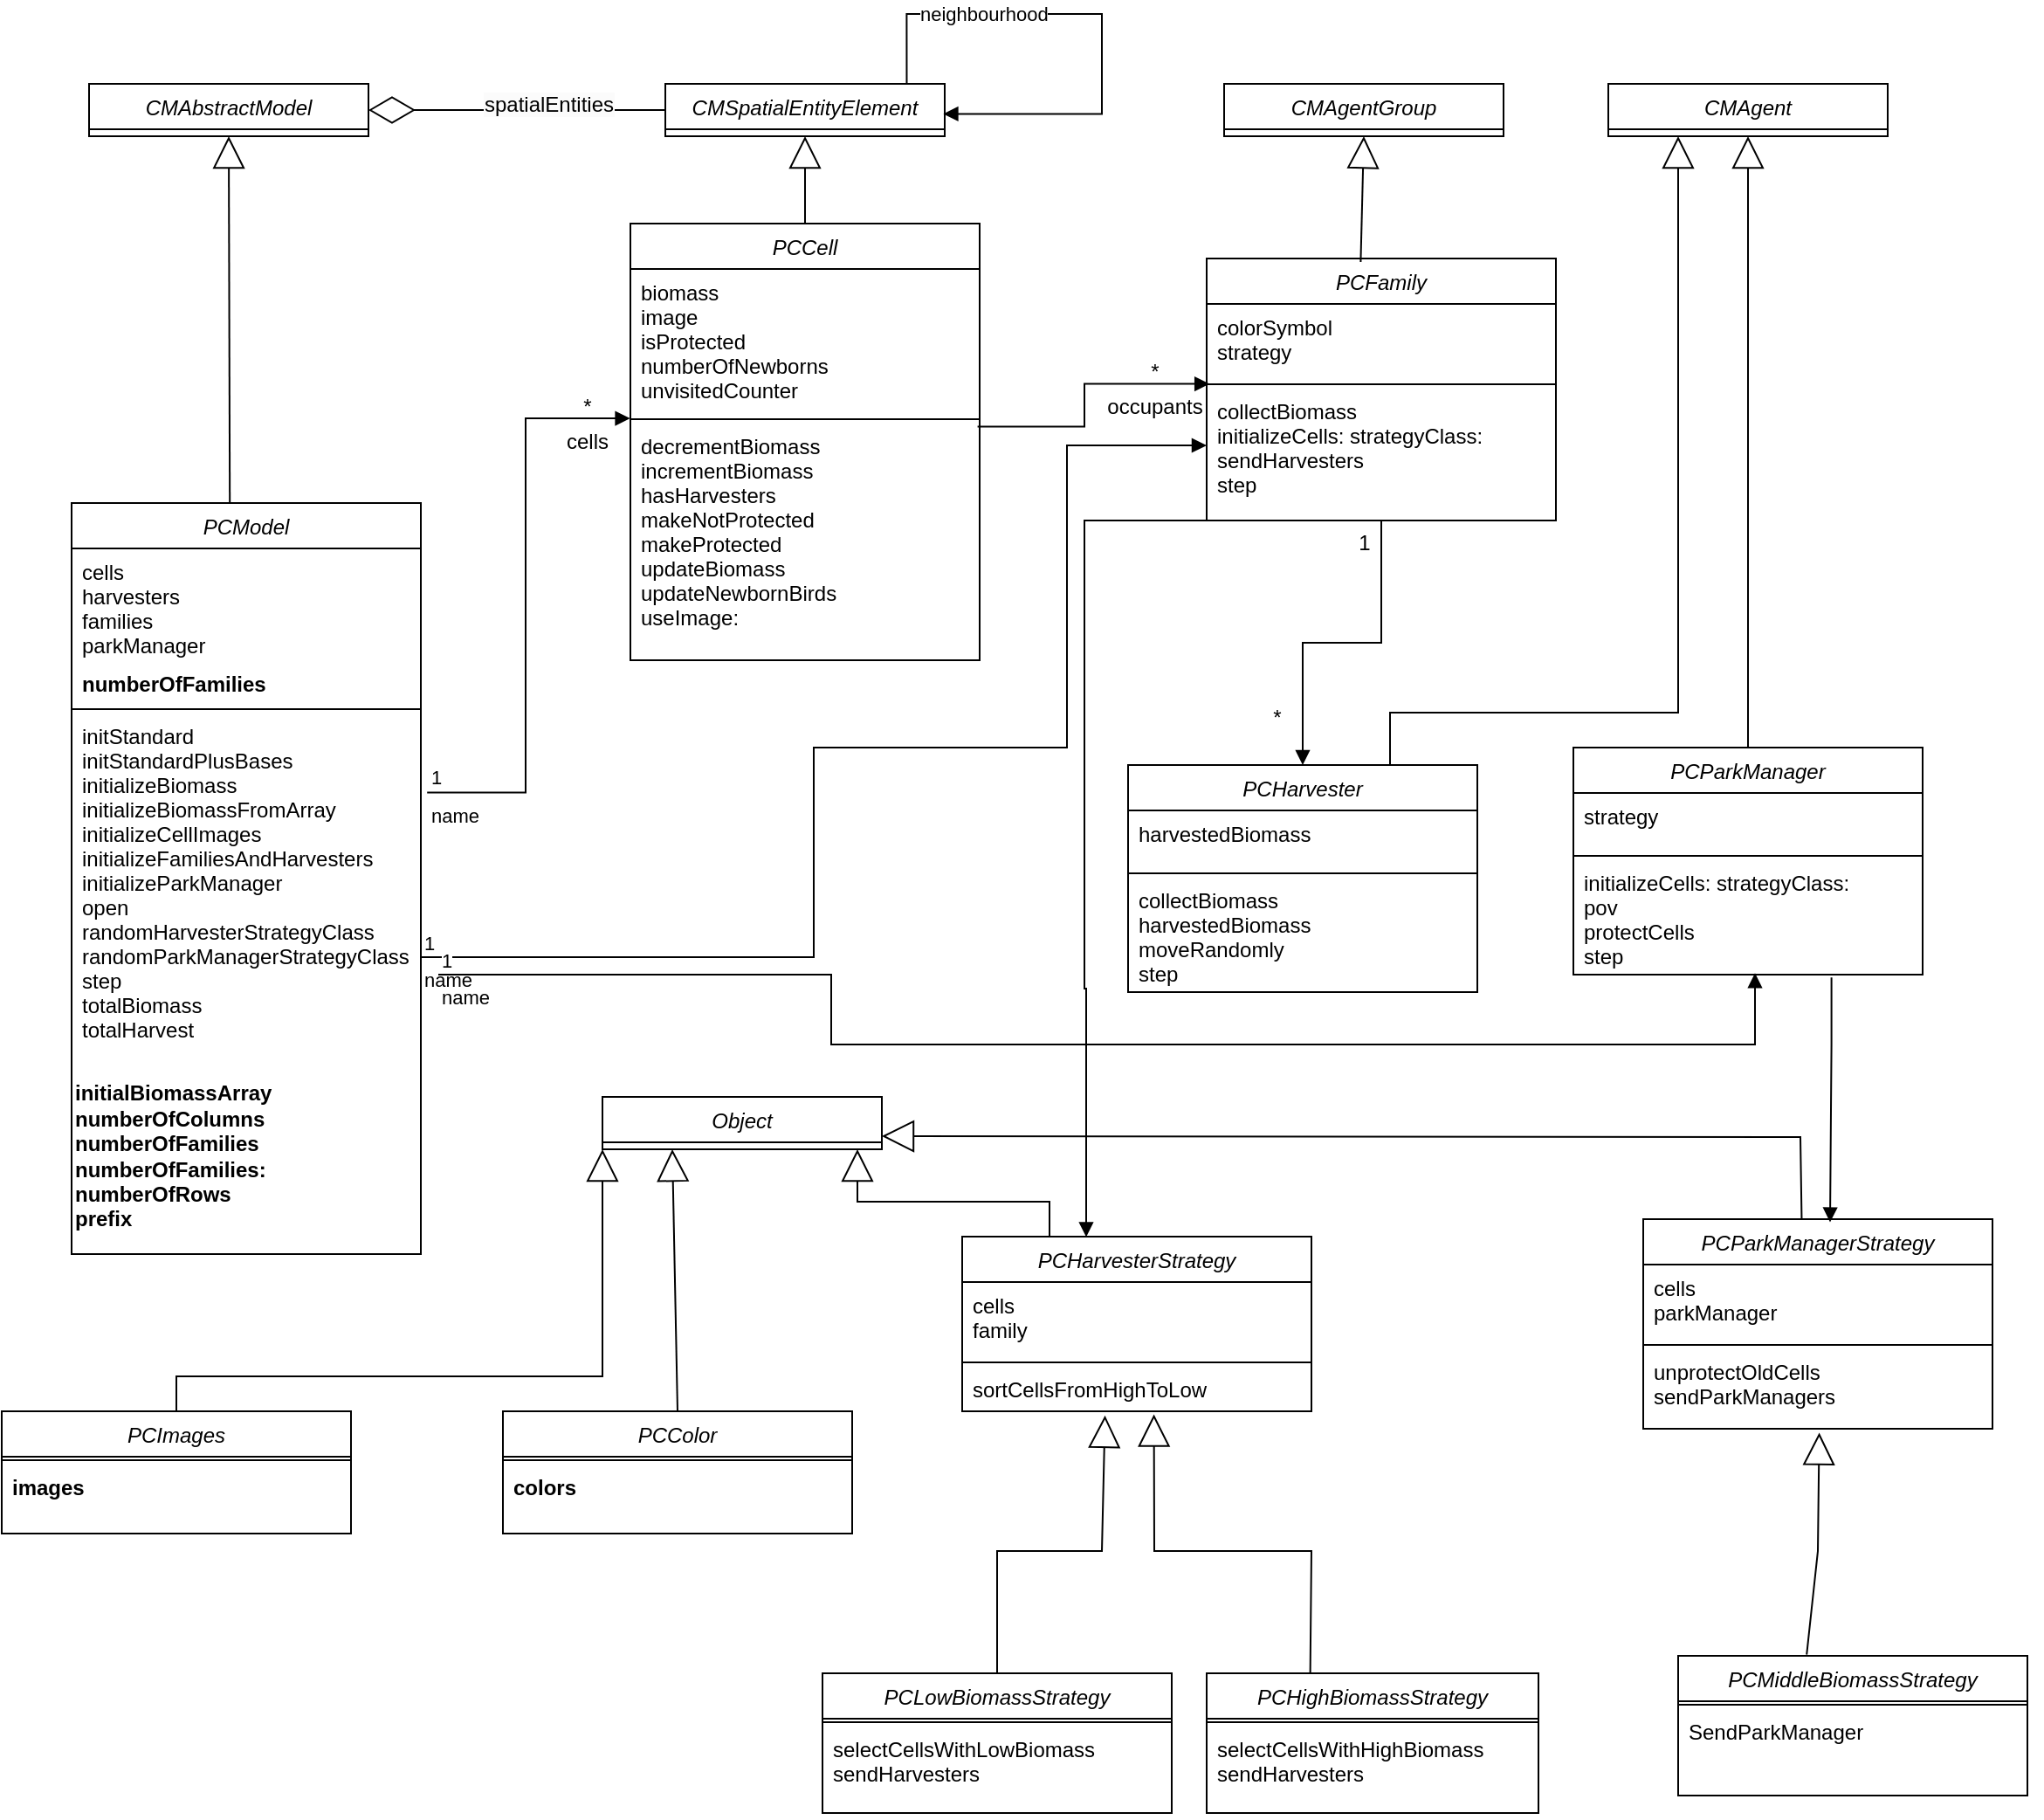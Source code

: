 <mxfile version="26.1.0">
  <diagram id="C5RBs43oDa-KdzZeNtuy" name="Page-1">
    <mxGraphModel dx="1827" dy="1699" grid="1" gridSize="10" guides="1" tooltips="1" connect="1" arrows="1" fold="1" page="1" pageScale="1" pageWidth="827" pageHeight="1169" math="0" shadow="0">
      <root>
        <mxCell id="WIyWlLk6GJQsqaUBKTNV-0" />
        <mxCell id="WIyWlLk6GJQsqaUBKTNV-1" parent="WIyWlLk6GJQsqaUBKTNV-0" />
        <mxCell id="sl-Nsvpe6E0mFz8aH6bG-12" value="PCModel" style="swimlane;fontStyle=2;align=center;verticalAlign=top;childLayout=stackLayout;horizontal=1;startSize=26;horizontalStack=0;resizeParent=1;resizeLast=0;collapsible=1;marginBottom=0;rounded=0;shadow=0;strokeWidth=1;" parent="WIyWlLk6GJQsqaUBKTNV-1" vertex="1">
          <mxGeometry x="-50" y="-320" width="200" height="430" as="geometry">
            <mxRectangle x="230" y="140" width="160" height="26" as="alternateBounds" />
          </mxGeometry>
        </mxCell>
        <mxCell id="sl-Nsvpe6E0mFz8aH6bG-13" value="cells&#xa;harvesters&#xa;families&#xa;parkManager&#xa;" style="text;align=left;verticalAlign=top;spacingLeft=4;spacingRight=4;overflow=hidden;rotatable=0;points=[[0,0.5],[1,0.5]];portConstraint=eastwest;" parent="sl-Nsvpe6E0mFz8aH6bG-12" vertex="1">
          <mxGeometry y="26" width="200" height="64" as="geometry" />
        </mxCell>
        <mxCell id="sl-Nsvpe6E0mFz8aH6bG-14" value="numberOfFamilies" style="text;align=left;verticalAlign=top;spacingLeft=4;spacingRight=4;overflow=hidden;rotatable=0;points=[[0,0.5],[1,0.5]];portConstraint=eastwest;rounded=0;shadow=0;html=0;fontStyle=1" parent="sl-Nsvpe6E0mFz8aH6bG-12" vertex="1">
          <mxGeometry y="90" width="200" height="26" as="geometry" />
        </mxCell>
        <mxCell id="sl-Nsvpe6E0mFz8aH6bG-16" value="" style="line;html=1;strokeWidth=1;align=left;verticalAlign=middle;spacingTop=-1;spacingLeft=3;spacingRight=3;rotatable=0;labelPosition=right;points=[];portConstraint=eastwest;" parent="sl-Nsvpe6E0mFz8aH6bG-12" vertex="1">
          <mxGeometry y="116" width="200" height="4" as="geometry" />
        </mxCell>
        <mxCell id="sl-Nsvpe6E0mFz8aH6bG-17" value="initStandard&#xa;initStandardPlusBases&#xa;initializeBiomass&#xa;initializeBiomassFromArray&#xa;initializeCellImages&#xa;initializeFamiliesAndHarvesters&#xa;initializeParkManager&#xa;open&#xa;randomHarvesterStrategyClass&#xa;randomParkManagerStrategyClass&#xa;step&#xa;totalBiomass&#xa;totalHarvest&#xa;&#xa;" style="text;align=left;verticalAlign=top;spacingLeft=4;spacingRight=4;overflow=hidden;rotatable=0;points=[[0,0.5],[1,0.5]];portConstraint=eastwest;" parent="sl-Nsvpe6E0mFz8aH6bG-12" vertex="1">
          <mxGeometry y="120" width="200" height="190" as="geometry" />
        </mxCell>
        <mxCell id="sl-Nsvpe6E0mFz8aH6bG-27" value="&lt;br&gt;&lt;div&gt;&lt;span style=&quot;text-wrap-mode: nowrap;&quot;&gt;&lt;b&gt;initialBiomassArray&lt;/b&gt;&lt;/span&gt;&lt;/div&gt;&lt;div&gt;&lt;span style=&quot;text-wrap-mode: nowrap;&quot;&gt;&lt;b&gt;numberOfColumns&lt;/b&gt;&lt;/span&gt;&lt;/div&gt;&lt;div&gt;&lt;span style=&quot;text-wrap-mode: nowrap;&quot;&gt;&lt;b&gt;numberOfFamilies&lt;/b&gt;&lt;/span&gt;&lt;/div&gt;&lt;div&gt;&lt;span style=&quot;text-wrap-mode: nowrap;&quot;&gt;&lt;b&gt;numberOfFamilies:&lt;/b&gt;&lt;/span&gt;&lt;/div&gt;&lt;div&gt;&lt;span style=&quot;text-wrap-mode: nowrap;&quot;&gt;&lt;b&gt;numberOfRows&lt;/b&gt;&lt;/span&gt;&lt;/div&gt;&lt;div&gt;&lt;span style=&quot;text-wrap-mode: nowrap;&quot;&gt;&lt;b&gt;prefix&lt;/b&gt;&lt;/span&gt;&lt;/div&gt;" style="text;whiteSpace=wrap;html=1;" parent="sl-Nsvpe6E0mFz8aH6bG-12" vertex="1">
          <mxGeometry y="310" width="200" height="90" as="geometry" />
        </mxCell>
        <mxCell id="sl-Nsvpe6E0mFz8aH6bG-29" style="edgeStyle=orthogonalEdgeStyle;rounded=0;orthogonalLoop=1;jettySize=auto;html=1;exitX=1;exitY=0.5;exitDx=0;exitDy=0;" parent="sl-Nsvpe6E0mFz8aH6bG-12" source="sl-Nsvpe6E0mFz8aH6bG-17" target="sl-Nsvpe6E0mFz8aH6bG-17" edge="1">
          <mxGeometry relative="1" as="geometry" />
        </mxCell>
        <mxCell id="sl-Nsvpe6E0mFz8aH6bG-32" value="" style="endArrow=block;endSize=16;endFill=0;html=1;rounded=0;exitX=0.453;exitY=0;exitDx=0;exitDy=0;exitPerimeter=0;entryX=0.5;entryY=1;entryDx=0;entryDy=0;" parent="WIyWlLk6GJQsqaUBKTNV-1" source="sl-Nsvpe6E0mFz8aH6bG-12" target="sl-Nsvpe6E0mFz8aH6bG-33" edge="1">
          <mxGeometry width="160" relative="1" as="geometry">
            <mxPoint x="10" y="-560" as="sourcePoint" />
            <mxPoint x="40" y="-600" as="targetPoint" />
          </mxGeometry>
        </mxCell>
        <mxCell id="sl-Nsvpe6E0mFz8aH6bG-33" value="CMAbstractModel" style="swimlane;fontStyle=2;align=center;verticalAlign=top;childLayout=stackLayout;horizontal=1;startSize=26;horizontalStack=0;resizeParent=1;resizeLast=0;collapsible=1;marginBottom=0;rounded=0;shadow=0;strokeWidth=1;" parent="WIyWlLk6GJQsqaUBKTNV-1" vertex="1">
          <mxGeometry x="-40" y="-560" width="160" height="30" as="geometry">
            <mxRectangle x="230" y="140" width="160" height="26" as="alternateBounds" />
          </mxGeometry>
        </mxCell>
        <mxCell id="sl-Nsvpe6E0mFz8aH6bG-39" value="CMSpatialEntityElement" style="swimlane;fontStyle=2;align=center;verticalAlign=top;childLayout=stackLayout;horizontal=1;startSize=26;horizontalStack=0;resizeParent=1;resizeLast=0;collapsible=1;marginBottom=0;rounded=0;shadow=0;strokeWidth=1;" parent="WIyWlLk6GJQsqaUBKTNV-1" vertex="1">
          <mxGeometry x="290" y="-560" width="160" height="30" as="geometry">
            <mxRectangle x="230" y="140" width="160" height="26" as="alternateBounds" />
          </mxGeometry>
        </mxCell>
        <mxCell id="sl-Nsvpe6E0mFz8aH6bG-46" value="" style="endArrow=diamondThin;endFill=0;endSize=24;html=1;rounded=0;entryX=1;entryY=0.5;entryDx=0;entryDy=0;exitX=0;exitY=0.5;exitDx=0;exitDy=0;" parent="WIyWlLk6GJQsqaUBKTNV-1" source="sl-Nsvpe6E0mFz8aH6bG-39" target="sl-Nsvpe6E0mFz8aH6bG-33" edge="1">
          <mxGeometry width="160" relative="1" as="geometry">
            <mxPoint x="290" y="-540" as="sourcePoint" />
            <mxPoint x="130" y="-540" as="targetPoint" />
          </mxGeometry>
        </mxCell>
        <mxCell id="sl-Nsvpe6E0mFz8aH6bG-60" value="&lt;span style=&quot;font-size: 12px; background-color: rgb(251, 251, 251);&quot;&gt;spatialEntities&lt;/span&gt;" style="edgeLabel;html=1;align=center;verticalAlign=middle;resizable=0;points=[];" parent="sl-Nsvpe6E0mFz8aH6bG-46" vertex="1" connectable="0">
          <mxGeometry x="-0.205" y="-3" relative="1" as="geometry">
            <mxPoint as="offset" />
          </mxGeometry>
        </mxCell>
        <mxCell id="sl-Nsvpe6E0mFz8aH6bG-49" value="neighbourhood" style="html=1;align=left;spacingLeft=2;endArrow=block;rounded=0;edgeStyle=orthogonalEdgeStyle;curved=0;rounded=0;exitX=0.864;exitY=0.004;exitDx=0;exitDy=0;entryX=0.995;entryY=0.573;entryDx=0;entryDy=0;entryPerimeter=0;exitPerimeter=0;" parent="WIyWlLk6GJQsqaUBKTNV-1" source="sl-Nsvpe6E0mFz8aH6bG-39" target="sl-Nsvpe6E0mFz8aH6bG-39" edge="1">
          <mxGeometry x="-0.709" relative="1" as="geometry">
            <mxPoint x="450.0" y="-562.4" as="sourcePoint" />
            <Array as="points">
              <mxPoint x="428" y="-600" />
              <mxPoint x="540" y="-600" />
              <mxPoint x="540" y="-543" />
            </Array>
            <mxPoint x="460" y="-540" as="targetPoint" />
            <mxPoint as="offset" />
          </mxGeometry>
        </mxCell>
        <mxCell id="sl-Nsvpe6E0mFz8aH6bG-50" value="PCCell" style="swimlane;fontStyle=2;align=center;verticalAlign=top;childLayout=stackLayout;horizontal=1;startSize=26;horizontalStack=0;resizeParent=1;resizeLast=0;collapsible=1;marginBottom=0;rounded=0;shadow=0;strokeWidth=1;" parent="WIyWlLk6GJQsqaUBKTNV-1" vertex="1">
          <mxGeometry x="270" y="-480" width="200" height="250" as="geometry">
            <mxRectangle x="230" y="140" width="160" height="26" as="alternateBounds" />
          </mxGeometry>
        </mxCell>
        <mxCell id="sl-Nsvpe6E0mFz8aH6bG-51" value="biomass&#xa;image&#xa;isProtected&#xa;numberOfNewborns&#xa;unvisitedCounter" style="text;align=left;verticalAlign=top;spacingLeft=4;spacingRight=4;overflow=hidden;rotatable=0;points=[[0,0.5],[1,0.5]];portConstraint=eastwest;" parent="sl-Nsvpe6E0mFz8aH6bG-50" vertex="1">
          <mxGeometry y="26" width="200" height="84" as="geometry" />
        </mxCell>
        <mxCell id="sl-Nsvpe6E0mFz8aH6bG-53" value="" style="line;html=1;strokeWidth=1;align=left;verticalAlign=middle;spacingTop=-1;spacingLeft=3;spacingRight=3;rotatable=0;labelPosition=right;points=[];portConstraint=eastwest;" parent="sl-Nsvpe6E0mFz8aH6bG-50" vertex="1">
          <mxGeometry y="110" width="200" height="4" as="geometry" />
        </mxCell>
        <mxCell id="sl-Nsvpe6E0mFz8aH6bG-54" value="decrementBiomass&#xa;incrementBiomass&#xa;hasHarvesters&#xa;makeNotProtected&#xa;makeProtected&#xa;updateBiomass&#xa;updateNewbornBirds&#xa;useImage:" style="text;align=left;verticalAlign=top;spacingLeft=4;spacingRight=4;overflow=hidden;rotatable=0;points=[[0,0.5],[1,0.5]];portConstraint=eastwest;" parent="sl-Nsvpe6E0mFz8aH6bG-50" vertex="1">
          <mxGeometry y="114" width="200" height="130" as="geometry" />
        </mxCell>
        <mxCell id="sl-Nsvpe6E0mFz8aH6bG-56" style="edgeStyle=orthogonalEdgeStyle;rounded=0;orthogonalLoop=1;jettySize=auto;html=1;exitX=1;exitY=0.5;exitDx=0;exitDy=0;" parent="sl-Nsvpe6E0mFz8aH6bG-50" source="sl-Nsvpe6E0mFz8aH6bG-54" target="sl-Nsvpe6E0mFz8aH6bG-54" edge="1">
          <mxGeometry relative="1" as="geometry" />
        </mxCell>
        <mxCell id="sl-Nsvpe6E0mFz8aH6bG-57" value="" style="endArrow=block;endSize=16;endFill=0;html=1;rounded=0;exitX=0.5;exitY=0;exitDx=0;exitDy=0;entryX=0.5;entryY=1;entryDx=0;entryDy=0;" parent="WIyWlLk6GJQsqaUBKTNV-1" source="sl-Nsvpe6E0mFz8aH6bG-50" target="sl-Nsvpe6E0mFz8aH6bG-39" edge="1">
          <mxGeometry width="160" relative="1" as="geometry">
            <mxPoint x="370.5" y="-482" as="sourcePoint" />
            <mxPoint x="369.5" y="-602" as="targetPoint" />
          </mxGeometry>
        </mxCell>
        <mxCell id="sl-Nsvpe6E0mFz8aH6bG-61" value="name" style="endArrow=block;endFill=1;html=1;edgeStyle=orthogonalEdgeStyle;align=left;verticalAlign=top;rounded=0;exitX=1.018;exitY=0.241;exitDx=0;exitDy=0;exitPerimeter=0;entryX=-0.001;entryY=-0.019;entryDx=0;entryDy=0;entryPerimeter=0;" parent="WIyWlLk6GJQsqaUBKTNV-1" source="sl-Nsvpe6E0mFz8aH6bG-17" target="sl-Nsvpe6E0mFz8aH6bG-54" edge="1">
          <mxGeometry x="-1" relative="1" as="geometry">
            <mxPoint x="170" y="-310" as="sourcePoint" />
            <mxPoint x="330" y="-310" as="targetPoint" />
          </mxGeometry>
        </mxCell>
        <mxCell id="sl-Nsvpe6E0mFz8aH6bG-62" value="1" style="edgeLabel;resizable=0;html=1;align=left;verticalAlign=bottom;" parent="sl-Nsvpe6E0mFz8aH6bG-61" connectable="0" vertex="1">
          <mxGeometry x="-1" relative="1" as="geometry" />
        </mxCell>
        <mxCell id="sl-Nsvpe6E0mFz8aH6bG-64" value="PCColor" style="swimlane;fontStyle=2;align=center;verticalAlign=top;childLayout=stackLayout;horizontal=1;startSize=26;horizontalStack=0;resizeParent=1;resizeLast=0;collapsible=1;marginBottom=0;rounded=0;shadow=0;strokeWidth=1;" parent="WIyWlLk6GJQsqaUBKTNV-1" vertex="1">
          <mxGeometry x="197" y="200" width="200" height="70" as="geometry">
            <mxRectangle x="230" y="140" width="160" height="26" as="alternateBounds" />
          </mxGeometry>
        </mxCell>
        <mxCell id="sl-Nsvpe6E0mFz8aH6bG-66" value="" style="line;html=1;strokeWidth=1;align=left;verticalAlign=middle;spacingTop=-1;spacingLeft=3;spacingRight=3;rotatable=0;labelPosition=right;points=[];portConstraint=eastwest;" parent="sl-Nsvpe6E0mFz8aH6bG-64" vertex="1">
          <mxGeometry y="26" width="200" height="4" as="geometry" />
        </mxCell>
        <mxCell id="sl-Nsvpe6E0mFz8aH6bG-67" value="colors" style="text;align=left;verticalAlign=top;spacingLeft=4;spacingRight=4;overflow=hidden;rotatable=0;points=[[0,0.5],[1,0.5]];portConstraint=eastwest;fontStyle=1" parent="sl-Nsvpe6E0mFz8aH6bG-64" vertex="1">
          <mxGeometry y="30" width="200" height="40" as="geometry" />
        </mxCell>
        <mxCell id="sl-Nsvpe6E0mFz8aH6bG-68" style="edgeStyle=orthogonalEdgeStyle;rounded=0;orthogonalLoop=1;jettySize=auto;html=1;exitX=1;exitY=0.5;exitDx=0;exitDy=0;" parent="sl-Nsvpe6E0mFz8aH6bG-64" source="sl-Nsvpe6E0mFz8aH6bG-67" target="sl-Nsvpe6E0mFz8aH6bG-67" edge="1">
          <mxGeometry relative="1" as="geometry" />
        </mxCell>
        <mxCell id="sl-Nsvpe6E0mFz8aH6bG-72" value="" style="endArrow=block;endSize=16;endFill=0;html=1;rounded=0;exitX=0.5;exitY=0;exitDx=0;exitDy=0;entryX=0.25;entryY=1;entryDx=0;entryDy=0;" parent="WIyWlLk6GJQsqaUBKTNV-1" source="sl-Nsvpe6E0mFz8aH6bG-64" target="xpjb7Xkn2YAt0LGYqi3u-44" edge="1">
          <mxGeometry width="160" relative="1" as="geometry">
            <mxPoint x="297.5" y="200" as="sourcePoint" />
            <mxPoint x="297" y="150.0" as="targetPoint" />
          </mxGeometry>
        </mxCell>
        <mxCell id="xpjb7Xkn2YAt0LGYqi3u-14" value="PCFamily" style="swimlane;fontStyle=2;align=center;verticalAlign=top;childLayout=stackLayout;horizontal=1;startSize=26;horizontalStack=0;resizeParent=1;resizeLast=0;collapsible=1;marginBottom=0;rounded=0;shadow=0;strokeWidth=1;" vertex="1" parent="WIyWlLk6GJQsqaUBKTNV-1">
          <mxGeometry x="600" y="-460" width="200" height="150" as="geometry">
            <mxRectangle x="230" y="140" width="160" height="26" as="alternateBounds" />
          </mxGeometry>
        </mxCell>
        <mxCell id="xpjb7Xkn2YAt0LGYqi3u-15" value="colorSymbol&#xa;strategy&#xa;" style="text;align=left;verticalAlign=top;spacingLeft=4;spacingRight=4;overflow=hidden;rotatable=0;points=[[0,0.5],[1,0.5]];portConstraint=eastwest;" vertex="1" parent="xpjb7Xkn2YAt0LGYqi3u-14">
          <mxGeometry y="26" width="200" height="44" as="geometry" />
        </mxCell>
        <mxCell id="xpjb7Xkn2YAt0LGYqi3u-17" value="" style="line;html=1;strokeWidth=1;align=left;verticalAlign=middle;spacingTop=-1;spacingLeft=3;spacingRight=3;rotatable=0;labelPosition=right;points=[];portConstraint=eastwest;" vertex="1" parent="xpjb7Xkn2YAt0LGYqi3u-14">
          <mxGeometry y="70" width="200" height="4" as="geometry" />
        </mxCell>
        <mxCell id="xpjb7Xkn2YAt0LGYqi3u-18" value="collectBiomass&#xa;initializeCells: strategyClass:&#xa;sendHarvesters&#xa;step" style="text;align=left;verticalAlign=top;spacingLeft=4;spacingRight=4;overflow=hidden;rotatable=0;points=[[0,0.5],[1,0.5]];portConstraint=eastwest;" vertex="1" parent="xpjb7Xkn2YAt0LGYqi3u-14">
          <mxGeometry y="74" width="200" height="66" as="geometry" />
        </mxCell>
        <mxCell id="xpjb7Xkn2YAt0LGYqi3u-20" style="edgeStyle=orthogonalEdgeStyle;rounded=0;orthogonalLoop=1;jettySize=auto;html=1;exitX=1;exitY=0.5;exitDx=0;exitDy=0;" edge="1" parent="xpjb7Xkn2YAt0LGYqi3u-14" source="xpjb7Xkn2YAt0LGYqi3u-18" target="xpjb7Xkn2YAt0LGYqi3u-18">
          <mxGeometry relative="1" as="geometry" />
        </mxCell>
        <mxCell id="xpjb7Xkn2YAt0LGYqi3u-22" value="PCHarvester" style="swimlane;fontStyle=2;align=center;verticalAlign=top;childLayout=stackLayout;horizontal=1;startSize=26;horizontalStack=0;resizeParent=1;resizeLast=0;collapsible=1;marginBottom=0;rounded=0;shadow=0;strokeWidth=1;" vertex="1" parent="WIyWlLk6GJQsqaUBKTNV-1">
          <mxGeometry x="555" y="-170" width="200" height="130" as="geometry">
            <mxRectangle x="230" y="140" width="160" height="26" as="alternateBounds" />
          </mxGeometry>
        </mxCell>
        <mxCell id="xpjb7Xkn2YAt0LGYqi3u-23" value="harvestedBiomass" style="text;align=left;verticalAlign=top;spacingLeft=4;spacingRight=4;overflow=hidden;rotatable=0;points=[[0,0.5],[1,0.5]];portConstraint=eastwest;" vertex="1" parent="xpjb7Xkn2YAt0LGYqi3u-22">
          <mxGeometry y="26" width="200" height="34" as="geometry" />
        </mxCell>
        <mxCell id="xpjb7Xkn2YAt0LGYqi3u-25" value="" style="line;html=1;strokeWidth=1;align=left;verticalAlign=middle;spacingTop=-1;spacingLeft=3;spacingRight=3;rotatable=0;labelPosition=right;points=[];portConstraint=eastwest;" vertex="1" parent="xpjb7Xkn2YAt0LGYqi3u-22">
          <mxGeometry y="60" width="200" height="4" as="geometry" />
        </mxCell>
        <mxCell id="xpjb7Xkn2YAt0LGYqi3u-26" value="collectBiomass&#xa;harvestedBiomass&#xa;moveRandomly&#xa;step" style="text;align=left;verticalAlign=top;spacingLeft=4;spacingRight=4;overflow=hidden;rotatable=0;points=[[0,0.5],[1,0.5]];portConstraint=eastwest;" vertex="1" parent="xpjb7Xkn2YAt0LGYqi3u-22">
          <mxGeometry y="64" width="200" height="66" as="geometry" />
        </mxCell>
        <mxCell id="xpjb7Xkn2YAt0LGYqi3u-28" style="edgeStyle=orthogonalEdgeStyle;rounded=0;orthogonalLoop=1;jettySize=auto;html=1;exitX=1;exitY=0.5;exitDx=0;exitDy=0;" edge="1" parent="xpjb7Xkn2YAt0LGYqi3u-22" source="xpjb7Xkn2YAt0LGYqi3u-26" target="xpjb7Xkn2YAt0LGYqi3u-26">
          <mxGeometry relative="1" as="geometry" />
        </mxCell>
        <mxCell id="xpjb7Xkn2YAt0LGYqi3u-29" value="CMAgentGroup" style="swimlane;fontStyle=2;align=center;verticalAlign=top;childLayout=stackLayout;horizontal=1;startSize=26;horizontalStack=0;resizeParent=1;resizeLast=0;collapsible=1;marginBottom=0;rounded=0;shadow=0;strokeWidth=1;" vertex="1" parent="WIyWlLk6GJQsqaUBKTNV-1">
          <mxGeometry x="610" y="-560" width="160" height="30" as="geometry">
            <mxRectangle x="230" y="140" width="160" height="26" as="alternateBounds" />
          </mxGeometry>
        </mxCell>
        <mxCell id="xpjb7Xkn2YAt0LGYqi3u-30" value="" style="endArrow=block;endSize=16;endFill=0;html=1;rounded=0;exitX=0.441;exitY=0.013;exitDx=0;exitDy=0;entryX=0.5;entryY=1;entryDx=0;entryDy=0;exitPerimeter=0;" edge="1" parent="WIyWlLk6GJQsqaUBKTNV-1" source="xpjb7Xkn2YAt0LGYqi3u-14" target="xpjb7Xkn2YAt0LGYqi3u-29">
          <mxGeometry width="160" relative="1" as="geometry">
            <mxPoint x="380" y="-470" as="sourcePoint" />
            <mxPoint x="380" y="-520" as="targetPoint" />
            <Array as="points" />
          </mxGeometry>
        </mxCell>
        <mxCell id="xpjb7Xkn2YAt0LGYqi3u-31" value="CMAgent" style="swimlane;fontStyle=2;align=center;verticalAlign=top;childLayout=stackLayout;horizontal=1;startSize=26;horizontalStack=0;resizeParent=1;resizeLast=0;collapsible=1;marginBottom=0;rounded=0;shadow=0;strokeWidth=1;" vertex="1" parent="WIyWlLk6GJQsqaUBKTNV-1">
          <mxGeometry x="830" y="-560" width="160" height="30" as="geometry">
            <mxRectangle x="230" y="140" width="160" height="26" as="alternateBounds" />
          </mxGeometry>
        </mxCell>
        <mxCell id="xpjb7Xkn2YAt0LGYqi3u-32" value="" style="endArrow=block;endSize=16;endFill=0;html=1;rounded=0;exitX=0.75;exitY=0;exitDx=0;exitDy=0;entryX=0.25;entryY=1;entryDx=0;entryDy=0;" edge="1" parent="WIyWlLk6GJQsqaUBKTNV-1" target="xpjb7Xkn2YAt0LGYqi3u-31" source="xpjb7Xkn2YAt0LGYqi3u-22">
          <mxGeometry width="160" relative="1" as="geometry">
            <mxPoint x="948" y="-460" as="sourcePoint" />
            <mxPoint x="670" y="-512" as="targetPoint" />
            <Array as="points">
              <mxPoint x="705" y="-200" />
              <mxPoint x="870" y="-200" />
            </Array>
          </mxGeometry>
        </mxCell>
        <mxCell id="xpjb7Xkn2YAt0LGYqi3u-44" value="Object" style="swimlane;fontStyle=2;align=center;verticalAlign=top;childLayout=stackLayout;horizontal=1;startSize=26;horizontalStack=0;resizeParent=1;resizeLast=0;collapsible=1;marginBottom=0;rounded=0;shadow=0;strokeWidth=1;" vertex="1" parent="WIyWlLk6GJQsqaUBKTNV-1">
          <mxGeometry x="254" y="20" width="160" height="30" as="geometry">
            <mxRectangle x="230" y="140" width="160" height="26" as="alternateBounds" />
          </mxGeometry>
        </mxCell>
        <mxCell id="xpjb7Xkn2YAt0LGYqi3u-45" value="" style="endArrow=block;endSize=16;endFill=0;html=1;rounded=0;exitX=0.25;exitY=0;exitDx=0;exitDy=0;" edge="1" parent="WIyWlLk6GJQsqaUBKTNV-1" source="xpjb7Xkn2YAt0LGYqi3u-46">
          <mxGeometry width="160" relative="1" as="geometry">
            <mxPoint x="550" y="105" as="sourcePoint" />
            <mxPoint x="400" y="50" as="targetPoint" />
            <Array as="points">
              <mxPoint x="510" y="80" />
              <mxPoint x="400" y="80" />
            </Array>
          </mxGeometry>
        </mxCell>
        <mxCell id="xpjb7Xkn2YAt0LGYqi3u-46" value="PCHarvesterStrategy" style="swimlane;fontStyle=2;align=center;verticalAlign=top;childLayout=stackLayout;horizontal=1;startSize=26;horizontalStack=0;resizeParent=1;resizeLast=0;collapsible=1;marginBottom=0;rounded=0;shadow=0;strokeWidth=1;" vertex="1" parent="WIyWlLk6GJQsqaUBKTNV-1">
          <mxGeometry x="460" y="100" width="200" height="100" as="geometry">
            <mxRectangle x="230" y="140" width="160" height="26" as="alternateBounds" />
          </mxGeometry>
        </mxCell>
        <mxCell id="xpjb7Xkn2YAt0LGYqi3u-47" value="cells&#xa;family" style="text;align=left;verticalAlign=top;spacingLeft=4;spacingRight=4;overflow=hidden;rotatable=0;points=[[0,0.5],[1,0.5]];portConstraint=eastwest;" vertex="1" parent="xpjb7Xkn2YAt0LGYqi3u-46">
          <mxGeometry y="26" width="200" height="44" as="geometry" />
        </mxCell>
        <mxCell id="xpjb7Xkn2YAt0LGYqi3u-48" value="" style="line;html=1;strokeWidth=1;align=left;verticalAlign=middle;spacingTop=-1;spacingLeft=3;spacingRight=3;rotatable=0;labelPosition=right;points=[];portConstraint=eastwest;" vertex="1" parent="xpjb7Xkn2YAt0LGYqi3u-46">
          <mxGeometry y="70" width="200" height="4" as="geometry" />
        </mxCell>
        <mxCell id="xpjb7Xkn2YAt0LGYqi3u-49" value="sortCellsFromHighToLow" style="text;align=left;verticalAlign=top;spacingLeft=4;spacingRight=4;overflow=hidden;rotatable=0;points=[[0,0.5],[1,0.5]];portConstraint=eastwest;" vertex="1" parent="xpjb7Xkn2YAt0LGYqi3u-46">
          <mxGeometry y="74" width="200" height="26" as="geometry" />
        </mxCell>
        <mxCell id="xpjb7Xkn2YAt0LGYqi3u-50" style="edgeStyle=orthogonalEdgeStyle;rounded=0;orthogonalLoop=1;jettySize=auto;html=1;exitX=1;exitY=0.5;exitDx=0;exitDy=0;" edge="1" parent="xpjb7Xkn2YAt0LGYqi3u-46" source="xpjb7Xkn2YAt0LGYqi3u-49" target="xpjb7Xkn2YAt0LGYqi3u-49">
          <mxGeometry relative="1" as="geometry" />
        </mxCell>
        <mxCell id="xpjb7Xkn2YAt0LGYqi3u-52" value="" style="endArrow=block;endSize=16;endFill=0;html=1;rounded=0;exitX=0.312;exitY=0.044;exitDx=0;exitDy=0;exitPerimeter=0;entryX=0.549;entryY=1.068;entryDx=0;entryDy=0;entryPerimeter=0;" edge="1" parent="WIyWlLk6GJQsqaUBKTNV-1" source="xpjb7Xkn2YAt0LGYqi3u-60" target="xpjb7Xkn2YAt0LGYqi3u-49">
          <mxGeometry width="160" relative="1" as="geometry">
            <mxPoint x="660" y="330" as="sourcePoint" />
            <mxPoint x="570" y="210" as="targetPoint" />
            <Array as="points">
              <mxPoint x="660" y="280" />
              <mxPoint x="570" y="280" />
            </Array>
          </mxGeometry>
        </mxCell>
        <mxCell id="xpjb7Xkn2YAt0LGYqi3u-53" value="" style="endArrow=block;endSize=16;endFill=0;html=1;rounded=0;entryX=0.409;entryY=1.093;entryDx=0;entryDy=0;entryPerimeter=0;exitX=0.5;exitY=0;exitDx=0;exitDy=0;" edge="1" parent="WIyWlLk6GJQsqaUBKTNV-1" source="xpjb7Xkn2YAt0LGYqi3u-55" target="xpjb7Xkn2YAt0LGYqi3u-49">
          <mxGeometry width="160" relative="1" as="geometry">
            <mxPoint x="490" y="350" as="sourcePoint" />
            <mxPoint x="530" y="230" as="targetPoint" />
            <Array as="points">
              <mxPoint x="480" y="280" />
              <mxPoint x="540" y="280" />
            </Array>
          </mxGeometry>
        </mxCell>
        <mxCell id="xpjb7Xkn2YAt0LGYqi3u-55" value="PCLowBiomassStrategy" style="swimlane;fontStyle=2;align=center;verticalAlign=top;childLayout=stackLayout;horizontal=1;startSize=26;horizontalStack=0;resizeParent=1;resizeLast=0;collapsible=1;marginBottom=0;rounded=0;shadow=0;strokeWidth=1;" vertex="1" parent="WIyWlLk6GJQsqaUBKTNV-1">
          <mxGeometry x="380" y="350" width="200" height="80" as="geometry">
            <mxRectangle x="230" y="140" width="160" height="26" as="alternateBounds" />
          </mxGeometry>
        </mxCell>
        <mxCell id="xpjb7Xkn2YAt0LGYqi3u-57" value="" style="line;html=1;strokeWidth=1;align=left;verticalAlign=middle;spacingTop=-1;spacingLeft=3;spacingRight=3;rotatable=0;labelPosition=right;points=[];portConstraint=eastwest;" vertex="1" parent="xpjb7Xkn2YAt0LGYqi3u-55">
          <mxGeometry y="26" width="200" height="4" as="geometry" />
        </mxCell>
        <mxCell id="xpjb7Xkn2YAt0LGYqi3u-58" value="selectCellsWithLowBiomass&#xa;sendHarvesters" style="text;align=left;verticalAlign=top;spacingLeft=4;spacingRight=4;overflow=hidden;rotatable=0;points=[[0,0.5],[1,0.5]];portConstraint=eastwest;" vertex="1" parent="xpjb7Xkn2YAt0LGYqi3u-55">
          <mxGeometry y="30" width="200" height="50" as="geometry" />
        </mxCell>
        <mxCell id="xpjb7Xkn2YAt0LGYqi3u-59" style="edgeStyle=orthogonalEdgeStyle;rounded=0;orthogonalLoop=1;jettySize=auto;html=1;exitX=1;exitY=0.5;exitDx=0;exitDy=0;" edge="1" parent="xpjb7Xkn2YAt0LGYqi3u-55" source="xpjb7Xkn2YAt0LGYqi3u-58" target="xpjb7Xkn2YAt0LGYqi3u-58">
          <mxGeometry relative="1" as="geometry" />
        </mxCell>
        <mxCell id="xpjb7Xkn2YAt0LGYqi3u-60" value="PCHighBiomassStrategy" style="swimlane;fontStyle=2;align=center;verticalAlign=top;childLayout=stackLayout;horizontal=1;startSize=26;horizontalStack=0;resizeParent=1;resizeLast=0;collapsible=1;marginBottom=0;rounded=0;shadow=0;strokeWidth=1;" vertex="1" parent="WIyWlLk6GJQsqaUBKTNV-1">
          <mxGeometry x="600" y="350" width="190" height="80" as="geometry">
            <mxRectangle x="230" y="140" width="160" height="26" as="alternateBounds" />
          </mxGeometry>
        </mxCell>
        <mxCell id="xpjb7Xkn2YAt0LGYqi3u-62" value="" style="line;html=1;strokeWidth=1;align=left;verticalAlign=middle;spacingTop=-1;spacingLeft=3;spacingRight=3;rotatable=0;labelPosition=right;points=[];portConstraint=eastwest;" vertex="1" parent="xpjb7Xkn2YAt0LGYqi3u-60">
          <mxGeometry y="26" width="190" height="4" as="geometry" />
        </mxCell>
        <mxCell id="xpjb7Xkn2YAt0LGYqi3u-63" value="selectCellsWithHighBiomass&#xa;sendHarvesters" style="text;align=left;verticalAlign=top;spacingLeft=4;spacingRight=4;overflow=hidden;rotatable=0;points=[[0,0.5],[1,0.5]];portConstraint=eastwest;" vertex="1" parent="xpjb7Xkn2YAt0LGYqi3u-60">
          <mxGeometry y="30" width="190" height="40" as="geometry" />
        </mxCell>
        <mxCell id="xpjb7Xkn2YAt0LGYqi3u-64" style="edgeStyle=orthogonalEdgeStyle;rounded=0;orthogonalLoop=1;jettySize=auto;html=1;exitX=1;exitY=0.5;exitDx=0;exitDy=0;" edge="1" parent="xpjb7Xkn2YAt0LGYqi3u-60" source="xpjb7Xkn2YAt0LGYqi3u-63" target="xpjb7Xkn2YAt0LGYqi3u-63">
          <mxGeometry relative="1" as="geometry" />
        </mxCell>
        <mxCell id="xpjb7Xkn2YAt0LGYqi3u-70" value="PCImages" style="swimlane;fontStyle=2;align=center;verticalAlign=top;childLayout=stackLayout;horizontal=1;startSize=26;horizontalStack=0;resizeParent=1;resizeLast=0;collapsible=1;marginBottom=0;rounded=0;shadow=0;strokeWidth=1;" vertex="1" parent="WIyWlLk6GJQsqaUBKTNV-1">
          <mxGeometry x="-90" y="200" width="200" height="70" as="geometry">
            <mxRectangle x="230" y="140" width="160" height="26" as="alternateBounds" />
          </mxGeometry>
        </mxCell>
        <mxCell id="xpjb7Xkn2YAt0LGYqi3u-71" value="" style="line;html=1;strokeWidth=1;align=left;verticalAlign=middle;spacingTop=-1;spacingLeft=3;spacingRight=3;rotatable=0;labelPosition=right;points=[];portConstraint=eastwest;" vertex="1" parent="xpjb7Xkn2YAt0LGYqi3u-70">
          <mxGeometry y="26" width="200" height="4" as="geometry" />
        </mxCell>
        <mxCell id="xpjb7Xkn2YAt0LGYqi3u-73" style="edgeStyle=orthogonalEdgeStyle;rounded=0;orthogonalLoop=1;jettySize=auto;html=1;exitX=1;exitY=0.5;exitDx=0;exitDy=0;" edge="1" parent="xpjb7Xkn2YAt0LGYqi3u-70">
          <mxGeometry relative="1" as="geometry">
            <mxPoint x="200" y="85.0" as="sourcePoint" />
            <mxPoint x="200" y="85.0" as="targetPoint" />
          </mxGeometry>
        </mxCell>
        <mxCell id="xpjb7Xkn2YAt0LGYqi3u-112" value="images&#xa;" style="text;align=left;verticalAlign=top;spacingLeft=4;spacingRight=4;overflow=hidden;rotatable=0;points=[[0,0.5],[1,0.5]];portConstraint=eastwest;fontStyle=1" vertex="1" parent="xpjb7Xkn2YAt0LGYqi3u-70">
          <mxGeometry y="30" width="200" height="30" as="geometry" />
        </mxCell>
        <mxCell id="xpjb7Xkn2YAt0LGYqi3u-83" value="PCParkManager" style="swimlane;fontStyle=2;align=center;verticalAlign=top;childLayout=stackLayout;horizontal=1;startSize=26;horizontalStack=0;resizeParent=1;resizeLast=0;collapsible=1;marginBottom=0;rounded=0;shadow=0;strokeWidth=1;" vertex="1" parent="WIyWlLk6GJQsqaUBKTNV-1">
          <mxGeometry x="810" y="-180" width="200" height="130" as="geometry">
            <mxRectangle x="230" y="140" width="160" height="26" as="alternateBounds" />
          </mxGeometry>
        </mxCell>
        <mxCell id="xpjb7Xkn2YAt0LGYqi3u-84" value="strategy" style="text;align=left;verticalAlign=top;spacingLeft=4;spacingRight=4;overflow=hidden;rotatable=0;points=[[0,0.5],[1,0.5]];portConstraint=eastwest;" vertex="1" parent="xpjb7Xkn2YAt0LGYqi3u-83">
          <mxGeometry y="26" width="200" height="34" as="geometry" />
        </mxCell>
        <mxCell id="xpjb7Xkn2YAt0LGYqi3u-85" value="" style="line;html=1;strokeWidth=1;align=left;verticalAlign=middle;spacingTop=-1;spacingLeft=3;spacingRight=3;rotatable=0;labelPosition=right;points=[];portConstraint=eastwest;" vertex="1" parent="xpjb7Xkn2YAt0LGYqi3u-83">
          <mxGeometry y="60" width="200" height="4" as="geometry" />
        </mxCell>
        <mxCell id="xpjb7Xkn2YAt0LGYqi3u-86" value="initializeCells: strategyClass:&#xa;pov&#xa;protectCells&#xa;step" style="text;align=left;verticalAlign=top;spacingLeft=4;spacingRight=4;overflow=hidden;rotatable=0;points=[[0,0.5],[1,0.5]];portConstraint=eastwest;" vertex="1" parent="xpjb7Xkn2YAt0LGYqi3u-83">
          <mxGeometry y="64" width="200" height="66" as="geometry" />
        </mxCell>
        <mxCell id="xpjb7Xkn2YAt0LGYqi3u-87" style="edgeStyle=orthogonalEdgeStyle;rounded=0;orthogonalLoop=1;jettySize=auto;html=1;exitX=1;exitY=0.5;exitDx=0;exitDy=0;" edge="1" parent="xpjb7Xkn2YAt0LGYqi3u-83" source="xpjb7Xkn2YAt0LGYqi3u-86" target="xpjb7Xkn2YAt0LGYqi3u-86">
          <mxGeometry relative="1" as="geometry" />
        </mxCell>
        <mxCell id="xpjb7Xkn2YAt0LGYqi3u-89" value="" style="endArrow=block;endSize=16;endFill=0;html=1;rounded=0;exitX=0.5;exitY=0;exitDx=0;exitDy=0;entryX=0.5;entryY=1;entryDx=0;entryDy=0;" edge="1" parent="WIyWlLk6GJQsqaUBKTNV-1" target="xpjb7Xkn2YAt0LGYqi3u-31" source="xpjb7Xkn2YAt0LGYqi3u-83">
          <mxGeometry width="160" relative="1" as="geometry">
            <mxPoint x="908" y="-178" as="sourcePoint" />
            <mxPoint x="910" y="-240.0" as="targetPoint" />
            <Array as="points" />
          </mxGeometry>
        </mxCell>
        <mxCell id="xpjb7Xkn2YAt0LGYqi3u-99" value="" style="endArrow=block;endSize=16;endFill=0;html=1;rounded=0;exitX=0.454;exitY=0.036;exitDx=0;exitDy=0;exitPerimeter=0;entryX=1;entryY=0.75;entryDx=0;entryDy=0;" edge="1" parent="WIyWlLk6GJQsqaUBKTNV-1" source="xpjb7Xkn2YAt0LGYqi3u-100" target="xpjb7Xkn2YAt0LGYqi3u-44">
          <mxGeometry width="160" relative="1" as="geometry">
            <mxPoint x="940" y="95" as="sourcePoint" />
            <mxPoint x="940.151" y="30" as="targetPoint" />
            <Array as="points">
              <mxPoint x="940" y="43" />
            </Array>
          </mxGeometry>
        </mxCell>
        <mxCell id="xpjb7Xkn2YAt0LGYqi3u-100" value="PCParkManagerStrategy" style="swimlane;fontStyle=2;align=center;verticalAlign=top;childLayout=stackLayout;horizontal=1;startSize=26;horizontalStack=0;resizeParent=1;resizeLast=0;collapsible=1;marginBottom=0;rounded=0;shadow=0;strokeWidth=1;" vertex="1" parent="WIyWlLk6GJQsqaUBKTNV-1">
          <mxGeometry x="850" y="90" width="200" height="120" as="geometry">
            <mxRectangle x="230" y="140" width="160" height="26" as="alternateBounds" />
          </mxGeometry>
        </mxCell>
        <mxCell id="xpjb7Xkn2YAt0LGYqi3u-101" value="cells&#xa;parkManager" style="text;align=left;verticalAlign=top;spacingLeft=4;spacingRight=4;overflow=hidden;rotatable=0;points=[[0,0.5],[1,0.5]];portConstraint=eastwest;" vertex="1" parent="xpjb7Xkn2YAt0LGYqi3u-100">
          <mxGeometry y="26" width="200" height="44" as="geometry" />
        </mxCell>
        <mxCell id="xpjb7Xkn2YAt0LGYqi3u-102" value="" style="line;html=1;strokeWidth=1;align=left;verticalAlign=middle;spacingTop=-1;spacingLeft=3;spacingRight=3;rotatable=0;labelPosition=right;points=[];portConstraint=eastwest;" vertex="1" parent="xpjb7Xkn2YAt0LGYqi3u-100">
          <mxGeometry y="70" width="200" height="4" as="geometry" />
        </mxCell>
        <mxCell id="xpjb7Xkn2YAt0LGYqi3u-103" value="unprotectOldCells&#xa;sendParkManagers" style="text;align=left;verticalAlign=top;spacingLeft=4;spacingRight=4;overflow=hidden;rotatable=0;points=[[0,0.5],[1,0.5]];portConstraint=eastwest;" vertex="1" parent="xpjb7Xkn2YAt0LGYqi3u-100">
          <mxGeometry y="74" width="200" height="46" as="geometry" />
        </mxCell>
        <mxCell id="xpjb7Xkn2YAt0LGYqi3u-104" style="edgeStyle=orthogonalEdgeStyle;rounded=0;orthogonalLoop=1;jettySize=auto;html=1;exitX=1;exitY=0.5;exitDx=0;exitDy=0;" edge="1" parent="xpjb7Xkn2YAt0LGYqi3u-100" source="xpjb7Xkn2YAt0LGYqi3u-103" target="xpjb7Xkn2YAt0LGYqi3u-103">
          <mxGeometry relative="1" as="geometry" />
        </mxCell>
        <mxCell id="xpjb7Xkn2YAt0LGYqi3u-105" value="" style="endArrow=block;endSize=16;endFill=0;html=1;rounded=0;entryX=0.504;entryY=1.049;entryDx=0;entryDy=0;entryPerimeter=0;exitX=0.368;exitY=-0.009;exitDx=0;exitDy=0;exitPerimeter=0;" edge="1" parent="WIyWlLk6GJQsqaUBKTNV-1" source="xpjb7Xkn2YAt0LGYqi3u-106" target="xpjb7Xkn2YAt0LGYqi3u-103">
          <mxGeometry width="160" relative="1" as="geometry">
            <mxPoint x="880" y="340" as="sourcePoint" />
            <mxPoint x="920" y="220" as="targetPoint" />
            <Array as="points">
              <mxPoint x="950" y="280" />
            </Array>
          </mxGeometry>
        </mxCell>
        <mxCell id="xpjb7Xkn2YAt0LGYqi3u-106" value="PCMiddleBiomassStrategy" style="swimlane;fontStyle=2;align=center;verticalAlign=top;childLayout=stackLayout;horizontal=1;startSize=26;horizontalStack=0;resizeParent=1;resizeLast=0;collapsible=1;marginBottom=0;rounded=0;shadow=0;strokeWidth=1;" vertex="1" parent="WIyWlLk6GJQsqaUBKTNV-1">
          <mxGeometry x="870" y="340" width="200" height="80" as="geometry">
            <mxRectangle x="230" y="140" width="160" height="26" as="alternateBounds" />
          </mxGeometry>
        </mxCell>
        <mxCell id="xpjb7Xkn2YAt0LGYqi3u-107" value="" style="line;html=1;strokeWidth=1;align=left;verticalAlign=middle;spacingTop=-1;spacingLeft=3;spacingRight=3;rotatable=0;labelPosition=right;points=[];portConstraint=eastwest;" vertex="1" parent="xpjb7Xkn2YAt0LGYqi3u-106">
          <mxGeometry y="26" width="200" height="4" as="geometry" />
        </mxCell>
        <mxCell id="xpjb7Xkn2YAt0LGYqi3u-108" value="SendParkManager" style="text;align=left;verticalAlign=top;spacingLeft=4;spacingRight=4;overflow=hidden;rotatable=0;points=[[0,0.5],[1,0.5]];portConstraint=eastwest;" vertex="1" parent="xpjb7Xkn2YAt0LGYqi3u-106">
          <mxGeometry y="30" width="200" height="40" as="geometry" />
        </mxCell>
        <mxCell id="xpjb7Xkn2YAt0LGYqi3u-109" style="edgeStyle=orthogonalEdgeStyle;rounded=0;orthogonalLoop=1;jettySize=auto;html=1;exitX=1;exitY=0.5;exitDx=0;exitDy=0;" edge="1" parent="xpjb7Xkn2YAt0LGYqi3u-106" source="xpjb7Xkn2YAt0LGYqi3u-108" target="xpjb7Xkn2YAt0LGYqi3u-108">
          <mxGeometry relative="1" as="geometry" />
        </mxCell>
        <mxCell id="xpjb7Xkn2YAt0LGYqi3u-111" value="" style="endArrow=block;endSize=16;endFill=0;html=1;rounded=0;exitX=0.5;exitY=0;exitDx=0;exitDy=0;entryX=0;entryY=1;entryDx=0;entryDy=0;" edge="1" parent="WIyWlLk6GJQsqaUBKTNV-1" source="xpjb7Xkn2YAt0LGYqi3u-70" target="xpjb7Xkn2YAt0LGYqi3u-44">
          <mxGeometry width="160" relative="1" as="geometry">
            <mxPoint x="307" y="210" as="sourcePoint" />
            <mxPoint x="257" y="150.0" as="targetPoint" />
            <Array as="points">
              <mxPoint x="10" y="180" />
              <mxPoint x="180" y="180" />
              <mxPoint x="254" y="180" />
            </Array>
          </mxGeometry>
        </mxCell>
        <mxCell id="xpjb7Xkn2YAt0LGYqi3u-114" value="cells" style="text;html=1;align=center;verticalAlign=middle;resizable=0;points=[];autosize=1;strokeColor=none;fillColor=none;" vertex="1" parent="WIyWlLk6GJQsqaUBKTNV-1">
          <mxGeometry x="220" y="-370" width="50" height="30" as="geometry" />
        </mxCell>
        <mxCell id="xpjb7Xkn2YAt0LGYqi3u-119" value="*" style="text;html=1;align=center;verticalAlign=middle;resizable=0;points=[];autosize=1;strokeColor=none;fillColor=none;" vertex="1" parent="WIyWlLk6GJQsqaUBKTNV-1">
          <mxGeometry x="230" y="-390" width="30" height="30" as="geometry" />
        </mxCell>
        <mxCell id="xpjb7Xkn2YAt0LGYqi3u-120" value="" style="endArrow=block;endFill=1;html=1;edgeStyle=orthogonalEdgeStyle;align=left;verticalAlign=top;rounded=0;exitX=0.994;exitY=0.017;exitDx=0;exitDy=0;exitPerimeter=0;entryX=0.008;entryY=-0.034;entryDx=0;entryDy=0;entryPerimeter=0;" edge="1" parent="WIyWlLk6GJQsqaUBKTNV-1" source="sl-Nsvpe6E0mFz8aH6bG-54" target="xpjb7Xkn2YAt0LGYqi3u-18">
          <mxGeometry x="-1" relative="1" as="geometry">
            <mxPoint x="500" y="-350" as="sourcePoint" />
            <mxPoint x="570" y="-390" as="targetPoint" />
            <Array as="points">
              <mxPoint x="530" y="-364" />
              <mxPoint x="530" y="-388" />
            </Array>
          </mxGeometry>
        </mxCell>
        <mxCell id="xpjb7Xkn2YAt0LGYqi3u-122" value="*" style="text;html=1;align=center;verticalAlign=middle;resizable=0;points=[];autosize=1;strokeColor=none;fillColor=none;" vertex="1" parent="WIyWlLk6GJQsqaUBKTNV-1">
          <mxGeometry x="555" y="-410" width="30" height="30" as="geometry" />
        </mxCell>
        <mxCell id="xpjb7Xkn2YAt0LGYqi3u-123" value="occupants" style="text;html=1;align=center;verticalAlign=middle;resizable=0;points=[];autosize=1;strokeColor=none;fillColor=none;" vertex="1" parent="WIyWlLk6GJQsqaUBKTNV-1">
          <mxGeometry x="530" y="-390" width="80" height="30" as="geometry" />
        </mxCell>
        <mxCell id="xpjb7Xkn2YAt0LGYqi3u-124" value="name" style="endArrow=block;endFill=1;html=1;edgeStyle=orthogonalEdgeStyle;align=left;verticalAlign=top;rounded=0;entryX=0;entryY=0.5;entryDx=0;entryDy=0;" edge="1" parent="WIyWlLk6GJQsqaUBKTNV-1" target="xpjb7Xkn2YAt0LGYqi3u-18">
          <mxGeometry x="-1" relative="1" as="geometry">
            <mxPoint x="150" y="-60" as="sourcePoint" />
            <mxPoint x="550" y="-220" as="targetPoint" />
            <Array as="points">
              <mxPoint x="150" y="-60" />
              <mxPoint x="375" y="-60" />
              <mxPoint x="375" y="-180" />
              <mxPoint x="520" y="-180" />
              <mxPoint x="520" y="-353" />
            </Array>
          </mxGeometry>
        </mxCell>
        <mxCell id="xpjb7Xkn2YAt0LGYqi3u-125" value="1" style="edgeLabel;resizable=0;html=1;align=left;verticalAlign=bottom;" connectable="0" vertex="1" parent="xpjb7Xkn2YAt0LGYqi3u-124">
          <mxGeometry x="-1" relative="1" as="geometry" />
        </mxCell>
        <mxCell id="xpjb7Xkn2YAt0LGYqi3u-126" value="" style="endArrow=block;endFill=1;html=1;edgeStyle=orthogonalEdgeStyle;align=left;verticalAlign=top;rounded=0;exitX=0.5;exitY=1;exitDx=0;exitDy=0;entryX=0.5;entryY=0;entryDx=0;entryDy=0;" edge="1" parent="WIyWlLk6GJQsqaUBKTNV-1" source="xpjb7Xkn2YAt0LGYqi3u-14" target="xpjb7Xkn2YAt0LGYqi3u-22">
          <mxGeometry x="-1" relative="1" as="geometry">
            <mxPoint x="820" y="-240" as="sourcePoint" />
            <mxPoint x="660" y="-240" as="targetPoint" />
          </mxGeometry>
        </mxCell>
        <mxCell id="xpjb7Xkn2YAt0LGYqi3u-128" value="*" style="text;html=1;align=center;verticalAlign=middle;resizable=0;points=[];autosize=1;strokeColor=none;fillColor=none;" vertex="1" parent="WIyWlLk6GJQsqaUBKTNV-1">
          <mxGeometry x="625" y="-212" width="30" height="30" as="geometry" />
        </mxCell>
        <mxCell id="xpjb7Xkn2YAt0LGYqi3u-129" value="1" style="text;html=1;align=center;verticalAlign=middle;resizable=0;points=[];autosize=1;strokeColor=none;fillColor=none;" vertex="1" parent="WIyWlLk6GJQsqaUBKTNV-1">
          <mxGeometry x="675" y="-312" width="30" height="30" as="geometry" />
        </mxCell>
        <mxCell id="xpjb7Xkn2YAt0LGYqi3u-130" value="name" style="endArrow=block;endFill=1;html=1;edgeStyle=orthogonalEdgeStyle;align=left;verticalAlign=top;rounded=0;entryX=0.52;entryY=0.986;entryDx=0;entryDy=0;entryPerimeter=0;" edge="1" parent="WIyWlLk6GJQsqaUBKTNV-1" target="xpjb7Xkn2YAt0LGYqi3u-86">
          <mxGeometry x="-1" relative="1" as="geometry">
            <mxPoint x="160" y="-50" as="sourcePoint" />
            <mxPoint x="920" y="-30" as="targetPoint" />
            <Array as="points">
              <mxPoint x="385" y="-50" />
              <mxPoint x="385" y="-10" />
              <mxPoint x="914" y="-10" />
            </Array>
          </mxGeometry>
        </mxCell>
        <mxCell id="xpjb7Xkn2YAt0LGYqi3u-131" value="1" style="edgeLabel;resizable=0;html=1;align=left;verticalAlign=bottom;" connectable="0" vertex="1" parent="xpjb7Xkn2YAt0LGYqi3u-130">
          <mxGeometry x="-1" relative="1" as="geometry" />
        </mxCell>
        <mxCell id="xpjb7Xkn2YAt0LGYqi3u-132" value="" style="endArrow=block;endFill=1;html=1;edgeStyle=orthogonalEdgeStyle;align=left;verticalAlign=top;rounded=0;exitX=0.739;exitY=1.025;exitDx=0;exitDy=0;exitPerimeter=0;entryX=0.535;entryY=0.015;entryDx=0;entryDy=0;entryPerimeter=0;" edge="1" parent="WIyWlLk6GJQsqaUBKTNV-1" source="xpjb7Xkn2YAt0LGYqi3u-86" target="xpjb7Xkn2YAt0LGYqi3u-100">
          <mxGeometry x="-1" relative="1" as="geometry">
            <mxPoint x="950" y="-37" as="sourcePoint" />
            <mxPoint x="850" y="20" as="targetPoint" />
            <Array as="points">
              <mxPoint x="958" y="-10" />
              <mxPoint x="957" y="-10" />
            </Array>
          </mxGeometry>
        </mxCell>
        <mxCell id="xpjb7Xkn2YAt0LGYqi3u-134" value="" style="endArrow=block;endFill=1;html=1;edgeStyle=orthogonalEdgeStyle;align=left;verticalAlign=top;rounded=0;entryX=0.355;entryY=0.002;entryDx=0;entryDy=0;entryPerimeter=0;exitX=0;exitY=1;exitDx=0;exitDy=0;" edge="1" parent="WIyWlLk6GJQsqaUBKTNV-1" source="xpjb7Xkn2YAt0LGYqi3u-14" target="xpjb7Xkn2YAt0LGYqi3u-46">
          <mxGeometry x="-1" relative="1" as="geometry">
            <mxPoint x="530" y="-220" as="sourcePoint" />
            <mxPoint x="530" y="60" as="targetPoint" />
            <Array as="points">
              <mxPoint x="530" y="-310" />
              <mxPoint x="530" y="-42" />
              <mxPoint x="531" y="-42" />
            </Array>
          </mxGeometry>
        </mxCell>
      </root>
    </mxGraphModel>
  </diagram>
</mxfile>
